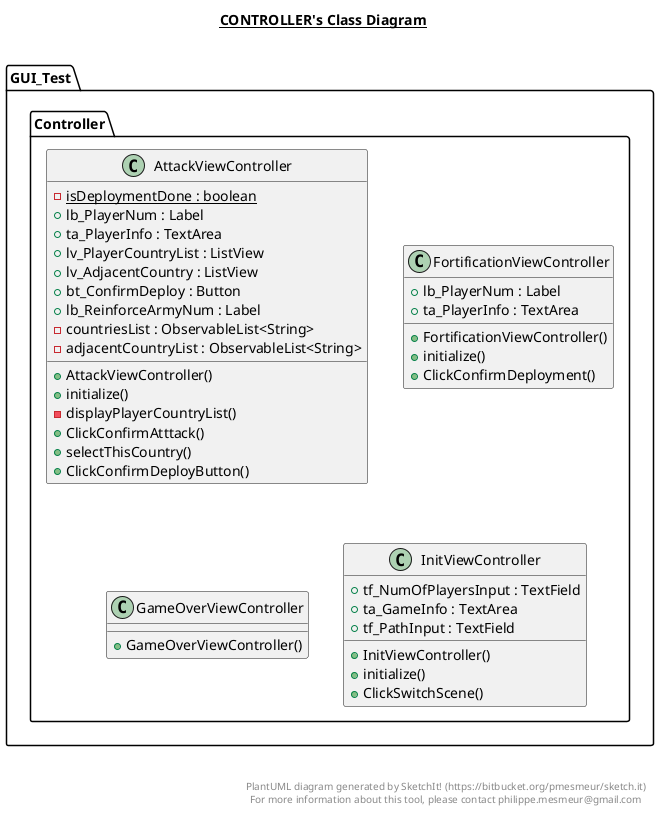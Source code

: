 @startuml

title __CONTROLLER's Class Diagram__\n

  package GUI_Test {
    package GUI_Test.Controller {
      class AttackViewController {
          {static} - isDeploymentDone : boolean
          + lb_PlayerNum : Label
          + ta_PlayerInfo : TextArea
          + lv_PlayerCountryList : ListView
          + lv_AdjacentCountry : ListView
          + bt_ConfirmDeploy : Button
          + lb_ReinforceArmyNum : Label
          - countriesList : ObservableList<String>
          - adjacentCountryList : ObservableList<String>
          + AttackViewController()
          + initialize()
          - displayPlayerCountryList()
          + ClickConfirmAtttack()
          + selectThisCountry()
          + ClickConfirmDeployButton()
      }
    }
  }
  

  package GUI_Test {
    package GUI_Test.Controller {
      class FortificationViewController {
          + lb_PlayerNum : Label
          + ta_PlayerInfo : TextArea
          + FortificationViewController()
          + initialize()
          + ClickConfirmDeployment()
      }
    }
  }
  

  package GUI_Test {
    package GUI_Test.Controller {
      class GameOverViewController {
          + GameOverViewController()
      }
    }
  }
  

  package GUI_Test {
    package GUI_Test.Controller {
      class InitViewController {
          + tf_NumOfPlayersInput : TextField
          + ta_GameInfo : TextArea
          + tf_PathInput : TextField
          + InitViewController()
          + initialize()
          + ClickSwitchScene()
      }
    }
  }
  



right footer


PlantUML diagram generated by SketchIt! (https://bitbucket.org/pmesmeur/sketch.it)
For more information about this tool, please contact philippe.mesmeur@gmail.com
endfooter

@enduml

